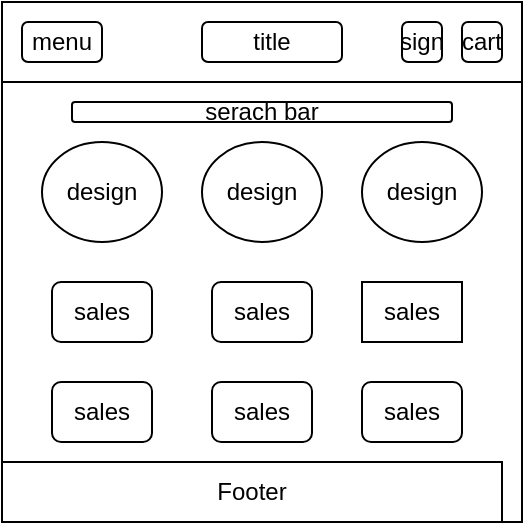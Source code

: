 <mxfile>
    <diagram id="kPpI5b39ivMzIS_m8fnP" name="Page-1">
        <mxGraphModel dx="270" dy="616" grid="1" gridSize="10" guides="1" tooltips="1" connect="1" arrows="1" fold="1" page="1" pageScale="1" pageWidth="850" pageHeight="1100" math="0" shadow="0">
            <root>
                <mxCell id="0"/>
                <mxCell id="1" parent="0"/>
                <mxCell id="2" value="" style="whiteSpace=wrap;html=1;aspect=fixed;" vertex="1" parent="1">
                    <mxGeometry x="20" y="210" width="260" height="260" as="geometry"/>
                </mxCell>
                <mxCell id="3" value="" style="rounded=0;whiteSpace=wrap;html=1;" vertex="1" parent="1">
                    <mxGeometry x="20" y="210" width="260" height="40" as="geometry"/>
                </mxCell>
                <mxCell id="4" value="Footer" style="rounded=0;whiteSpace=wrap;html=1;" vertex="1" parent="1">
                    <mxGeometry x="20" y="440" width="250" height="30" as="geometry"/>
                </mxCell>
                <mxCell id="5" value="menu" style="rounded=1;whiteSpace=wrap;html=1;" vertex="1" parent="1">
                    <mxGeometry x="30" y="220" width="40" height="20" as="geometry"/>
                </mxCell>
                <mxCell id="6" value="title" style="rounded=1;whiteSpace=wrap;html=1;" vertex="1" parent="1">
                    <mxGeometry x="120" y="220" width="70" height="20" as="geometry"/>
                </mxCell>
                <mxCell id="7" value="cart" style="rounded=1;whiteSpace=wrap;html=1;" vertex="1" parent="1">
                    <mxGeometry x="250" y="220" width="20" height="20" as="geometry"/>
                </mxCell>
                <mxCell id="8" value="sign" style="rounded=1;whiteSpace=wrap;html=1;" vertex="1" parent="1">
                    <mxGeometry x="220" y="220" width="20" height="20" as="geometry"/>
                </mxCell>
                <mxCell id="10" value="serach bar" style="rounded=1;whiteSpace=wrap;html=1;" vertex="1" parent="1">
                    <mxGeometry x="55" y="260" width="190" height="10" as="geometry"/>
                </mxCell>
                <mxCell id="13" value="sales" style="rounded=1;whiteSpace=wrap;html=1;" vertex="1" parent="1">
                    <mxGeometry x="45" y="350" width="50" height="30" as="geometry"/>
                </mxCell>
                <mxCell id="16" value="sales" style="rounded=1;whiteSpace=wrap;html=1;" vertex="1" parent="1">
                    <mxGeometry x="45" y="400" width="50" height="30" as="geometry"/>
                </mxCell>
                <mxCell id="17" value="sales" style="rounded=1;whiteSpace=wrap;html=1;" vertex="1" parent="1">
                    <mxGeometry x="125" y="350" width="50" height="30" as="geometry"/>
                </mxCell>
                <mxCell id="18" value="sales" style="rounded=1;whiteSpace=wrap;html=1;" vertex="1" parent="1">
                    <mxGeometry x="125" y="400" width="50" height="30" as="geometry"/>
                </mxCell>
                <mxCell id="19" value="sales" style="rounded=1;whiteSpace=wrap;html=1;arcSize=0;" vertex="1" parent="1">
                    <mxGeometry x="200" y="350" width="50" height="30" as="geometry"/>
                </mxCell>
                <mxCell id="20" value="sales" style="rounded=1;whiteSpace=wrap;html=1;" vertex="1" parent="1">
                    <mxGeometry x="200" y="400" width="50" height="30" as="geometry"/>
                </mxCell>
                <mxCell id="21" value="design" style="ellipse;whiteSpace=wrap;html=1;" vertex="1" parent="1">
                    <mxGeometry x="40" y="280" width="60" height="50" as="geometry"/>
                </mxCell>
                <mxCell id="22" value="design" style="ellipse;whiteSpace=wrap;html=1;" vertex="1" parent="1">
                    <mxGeometry x="120" y="280" width="60" height="50" as="geometry"/>
                </mxCell>
                <mxCell id="23" value="design" style="ellipse;whiteSpace=wrap;html=1;" vertex="1" parent="1">
                    <mxGeometry x="200" y="280" width="60" height="50" as="geometry"/>
                </mxCell>
            </root>
        </mxGraphModel>
    </diagram>
</mxfile>